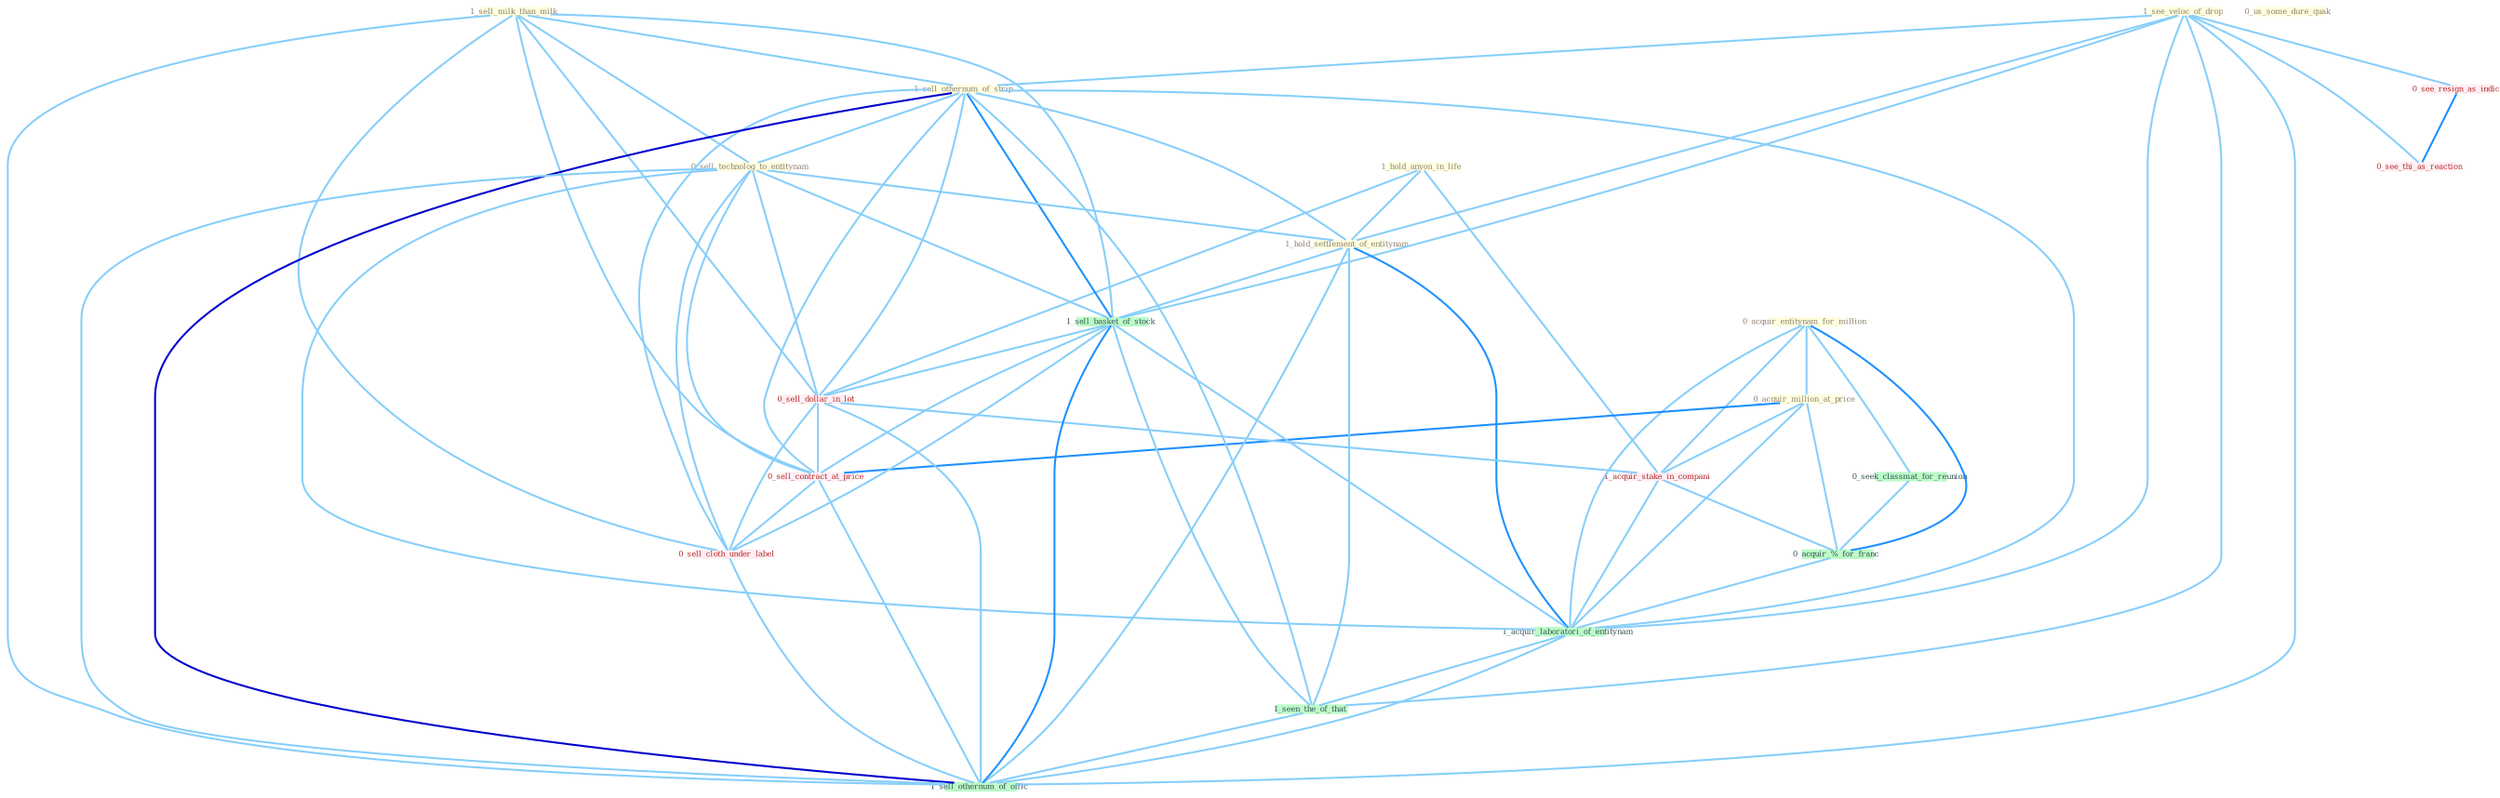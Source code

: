 Graph G{ 
    node
    [shape=polygon,style=filled,width=.5,height=.06,color="#BDFCC9",fixedsize=true,fontsize=4,
    fontcolor="#2f4f4f"];
    {node
    [color="#ffffe0", fontcolor="#8b7d6b"] "0_acquir_entitynam_for_million " "1_hold_anyon_in_life " "0_acquir_million_at_price " "1_see_veloc_of_drop " "1_sell_milk_than_milk " "1_sell_othernum_of_strip " "0_sell_technolog_to_entitynam " "0_us_some_dure_quak " "1_hold_settlement_of_entitynam "}
{node [color="#fff0f5", fontcolor="#b22222"] "0_sell_dollar_in_lot " "0_see_resign_as_indic " "1_acquir_stake_in_compani " "0_sell_contract_at_price " "0_sell_cloth_under_label " "0_see_thi_as_reaction "}
edge [color="#B0E2FF"];

	"0_acquir_entitynam_for_million " -- "0_acquir_million_at_price " [w="1", color="#87cefa" ];
	"0_acquir_entitynam_for_million " -- "0_seek_classmat_for_reunion " [w="1", color="#87cefa" ];
	"0_acquir_entitynam_for_million " -- "1_acquir_stake_in_compani " [w="1", color="#87cefa" ];
	"0_acquir_entitynam_for_million " -- "0_acquir_%_for_franc " [w="2", color="#1e90ff" , len=0.8];
	"0_acquir_entitynam_for_million " -- "1_acquir_laboratori_of_entitynam " [w="1", color="#87cefa" ];
	"1_hold_anyon_in_life " -- "1_hold_settlement_of_entitynam " [w="1", color="#87cefa" ];
	"1_hold_anyon_in_life " -- "0_sell_dollar_in_lot " [w="1", color="#87cefa" ];
	"1_hold_anyon_in_life " -- "1_acquir_stake_in_compani " [w="1", color="#87cefa" ];
	"0_acquir_million_at_price " -- "1_acquir_stake_in_compani " [w="1", color="#87cefa" ];
	"0_acquir_million_at_price " -- "0_acquir_%_for_franc " [w="1", color="#87cefa" ];
	"0_acquir_million_at_price " -- "0_sell_contract_at_price " [w="2", color="#1e90ff" , len=0.8];
	"0_acquir_million_at_price " -- "1_acquir_laboratori_of_entitynam " [w="1", color="#87cefa" ];
	"1_see_veloc_of_drop " -- "1_sell_othernum_of_strip " [w="1", color="#87cefa" ];
	"1_see_veloc_of_drop " -- "1_hold_settlement_of_entitynam " [w="1", color="#87cefa" ];
	"1_see_veloc_of_drop " -- "1_sell_basket_of_stock " [w="1", color="#87cefa" ];
	"1_see_veloc_of_drop " -- "0_see_resign_as_indic " [w="1", color="#87cefa" ];
	"1_see_veloc_of_drop " -- "1_acquir_laboratori_of_entitynam " [w="1", color="#87cefa" ];
	"1_see_veloc_of_drop " -- "1_seen_the_of_that " [w="1", color="#87cefa" ];
	"1_see_veloc_of_drop " -- "1_sell_othernum_of_offic " [w="1", color="#87cefa" ];
	"1_see_veloc_of_drop " -- "0_see_thi_as_reaction " [w="1", color="#87cefa" ];
	"1_sell_milk_than_milk " -- "1_sell_othernum_of_strip " [w="1", color="#87cefa" ];
	"1_sell_milk_than_milk " -- "0_sell_technolog_to_entitynam " [w="1", color="#87cefa" ];
	"1_sell_milk_than_milk " -- "1_sell_basket_of_stock " [w="1", color="#87cefa" ];
	"1_sell_milk_than_milk " -- "0_sell_dollar_in_lot " [w="1", color="#87cefa" ];
	"1_sell_milk_than_milk " -- "0_sell_contract_at_price " [w="1", color="#87cefa" ];
	"1_sell_milk_than_milk " -- "0_sell_cloth_under_label " [w="1", color="#87cefa" ];
	"1_sell_milk_than_milk " -- "1_sell_othernum_of_offic " [w="1", color="#87cefa" ];
	"1_sell_othernum_of_strip " -- "0_sell_technolog_to_entitynam " [w="1", color="#87cefa" ];
	"1_sell_othernum_of_strip " -- "1_hold_settlement_of_entitynam " [w="1", color="#87cefa" ];
	"1_sell_othernum_of_strip " -- "1_sell_basket_of_stock " [w="2", color="#1e90ff" , len=0.8];
	"1_sell_othernum_of_strip " -- "0_sell_dollar_in_lot " [w="1", color="#87cefa" ];
	"1_sell_othernum_of_strip " -- "0_sell_contract_at_price " [w="1", color="#87cefa" ];
	"1_sell_othernum_of_strip " -- "1_acquir_laboratori_of_entitynam " [w="1", color="#87cefa" ];
	"1_sell_othernum_of_strip " -- "0_sell_cloth_under_label " [w="1", color="#87cefa" ];
	"1_sell_othernum_of_strip " -- "1_seen_the_of_that " [w="1", color="#87cefa" ];
	"1_sell_othernum_of_strip " -- "1_sell_othernum_of_offic " [w="3", color="#0000cd" , len=0.6];
	"0_sell_technolog_to_entitynam " -- "1_hold_settlement_of_entitynam " [w="1", color="#87cefa" ];
	"0_sell_technolog_to_entitynam " -- "1_sell_basket_of_stock " [w="1", color="#87cefa" ];
	"0_sell_technolog_to_entitynam " -- "0_sell_dollar_in_lot " [w="1", color="#87cefa" ];
	"0_sell_technolog_to_entitynam " -- "0_sell_contract_at_price " [w="1", color="#87cefa" ];
	"0_sell_technolog_to_entitynam " -- "1_acquir_laboratori_of_entitynam " [w="1", color="#87cefa" ];
	"0_sell_technolog_to_entitynam " -- "0_sell_cloth_under_label " [w="1", color="#87cefa" ];
	"0_sell_technolog_to_entitynam " -- "1_sell_othernum_of_offic " [w="1", color="#87cefa" ];
	"1_hold_settlement_of_entitynam " -- "1_sell_basket_of_stock " [w="1", color="#87cefa" ];
	"1_hold_settlement_of_entitynam " -- "1_acquir_laboratori_of_entitynam " [w="2", color="#1e90ff" , len=0.8];
	"1_hold_settlement_of_entitynam " -- "1_seen_the_of_that " [w="1", color="#87cefa" ];
	"1_hold_settlement_of_entitynam " -- "1_sell_othernum_of_offic " [w="1", color="#87cefa" ];
	"0_seek_classmat_for_reunion " -- "0_acquir_%_for_franc " [w="1", color="#87cefa" ];
	"1_sell_basket_of_stock " -- "0_sell_dollar_in_lot " [w="1", color="#87cefa" ];
	"1_sell_basket_of_stock " -- "0_sell_contract_at_price " [w="1", color="#87cefa" ];
	"1_sell_basket_of_stock " -- "1_acquir_laboratori_of_entitynam " [w="1", color="#87cefa" ];
	"1_sell_basket_of_stock " -- "0_sell_cloth_under_label " [w="1", color="#87cefa" ];
	"1_sell_basket_of_stock " -- "1_seen_the_of_that " [w="1", color="#87cefa" ];
	"1_sell_basket_of_stock " -- "1_sell_othernum_of_offic " [w="2", color="#1e90ff" , len=0.8];
	"0_sell_dollar_in_lot " -- "1_acquir_stake_in_compani " [w="1", color="#87cefa" ];
	"0_sell_dollar_in_lot " -- "0_sell_contract_at_price " [w="1", color="#87cefa" ];
	"0_sell_dollar_in_lot " -- "0_sell_cloth_under_label " [w="1", color="#87cefa" ];
	"0_sell_dollar_in_lot " -- "1_sell_othernum_of_offic " [w="1", color="#87cefa" ];
	"0_see_resign_as_indic " -- "0_see_thi_as_reaction " [w="2", color="#1e90ff" , len=0.8];
	"1_acquir_stake_in_compani " -- "0_acquir_%_for_franc " [w="1", color="#87cefa" ];
	"1_acquir_stake_in_compani " -- "1_acquir_laboratori_of_entitynam " [w="1", color="#87cefa" ];
	"0_acquir_%_for_franc " -- "1_acquir_laboratori_of_entitynam " [w="1", color="#87cefa" ];
	"0_sell_contract_at_price " -- "0_sell_cloth_under_label " [w="1", color="#87cefa" ];
	"0_sell_contract_at_price " -- "1_sell_othernum_of_offic " [w="1", color="#87cefa" ];
	"1_acquir_laboratori_of_entitynam " -- "1_seen_the_of_that " [w="1", color="#87cefa" ];
	"1_acquir_laboratori_of_entitynam " -- "1_sell_othernum_of_offic " [w="1", color="#87cefa" ];
	"0_sell_cloth_under_label " -- "1_sell_othernum_of_offic " [w="1", color="#87cefa" ];
	"1_seen_the_of_that " -- "1_sell_othernum_of_offic " [w="1", color="#87cefa" ];
}
